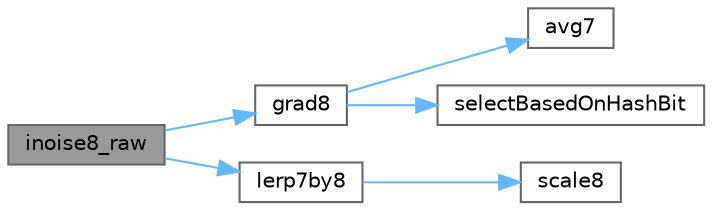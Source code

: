 digraph "inoise8_raw"
{
 // LATEX_PDF_SIZE
  bgcolor="transparent";
  edge [fontname=Helvetica,fontsize=10,labelfontname=Helvetica,labelfontsize=10];
  node [fontname=Helvetica,fontsize=10,shape=box,height=0.2,width=0.4];
  rankdir="LR";
  Node1 [id="Node000001",label="inoise8_raw",height=0.2,width=0.4,color="gray40", fillcolor="grey60", style="filled", fontcolor="black",tooltip="8-bit, fixed point implementation of Perlin's noise without scaling."];
  Node1 -> Node2 [id="edge1_Node000001_Node000002",color="steelblue1",style="solid",tooltip=" "];
  Node2 [id="Node000002",label="grad8",height=0.2,width=0.4,color="grey40", fillcolor="white", style="filled",URL="$d6/de8/noise_8cpp_a07165473858feff9f2415a77bf841731.html#a07165473858feff9f2415a77bf841731",tooltip=" "];
  Node2 -> Node3 [id="edge2_Node000002_Node000003",color="steelblue1",style="solid",tooltip=" "];
  Node3 [id="Node000003",label="avg7",height=0.2,width=0.4,color="grey40", fillcolor="white", style="filled",URL="$d5/d98/group___math_gad7af6a5b49aef34ab79e850ddb7d7911.html#gad7af6a5b49aef34ab79e850ddb7d7911",tooltip="Calculate an integer average of two signed 7-bit integers (int8_t)."];
  Node2 -> Node4 [id="edge3_Node000002_Node000004",color="steelblue1",style="solid",tooltip=" "];
  Node4 [id="Node000004",label="selectBasedOnHashBit",height=0.2,width=0.4,color="grey40", fillcolor="white", style="filled",URL="$d6/de8/noise_8cpp_a7e9b66e76fd89c94ccb6f26fd713bdca.html#a7e9b66e76fd89c94ccb6f26fd713bdca",tooltip=" "];
  Node1 -> Node5 [id="edge4_Node000001_Node000005",color="steelblue1",style="solid",tooltip=" "];
  Node5 [id="Node000005",label="lerp7by8",height=0.2,width=0.4,color="grey40", fillcolor="white", style="filled",URL="$d6/de8/noise_8cpp_ad89cf56a81ef482a0027a47eada176bb.html#ad89cf56a81ef482a0027a47eada176bb",tooltip=" "];
  Node5 -> Node6 [id="edge5_Node000005_Node000006",color="steelblue1",style="solid",tooltip=" "];
  Node6 [id="Node000006",label="scale8",height=0.2,width=0.4,color="grey40", fillcolor="white", style="filled",URL="$d0/da8/group___scaling_gad7535ccda9c92470c4e6ee0265585555.html#gad7535ccda9c92470c4e6ee0265585555",tooltip="Scale one byte by a second one, which is treated as the numerator of a fraction whose denominator is ..."];
}
